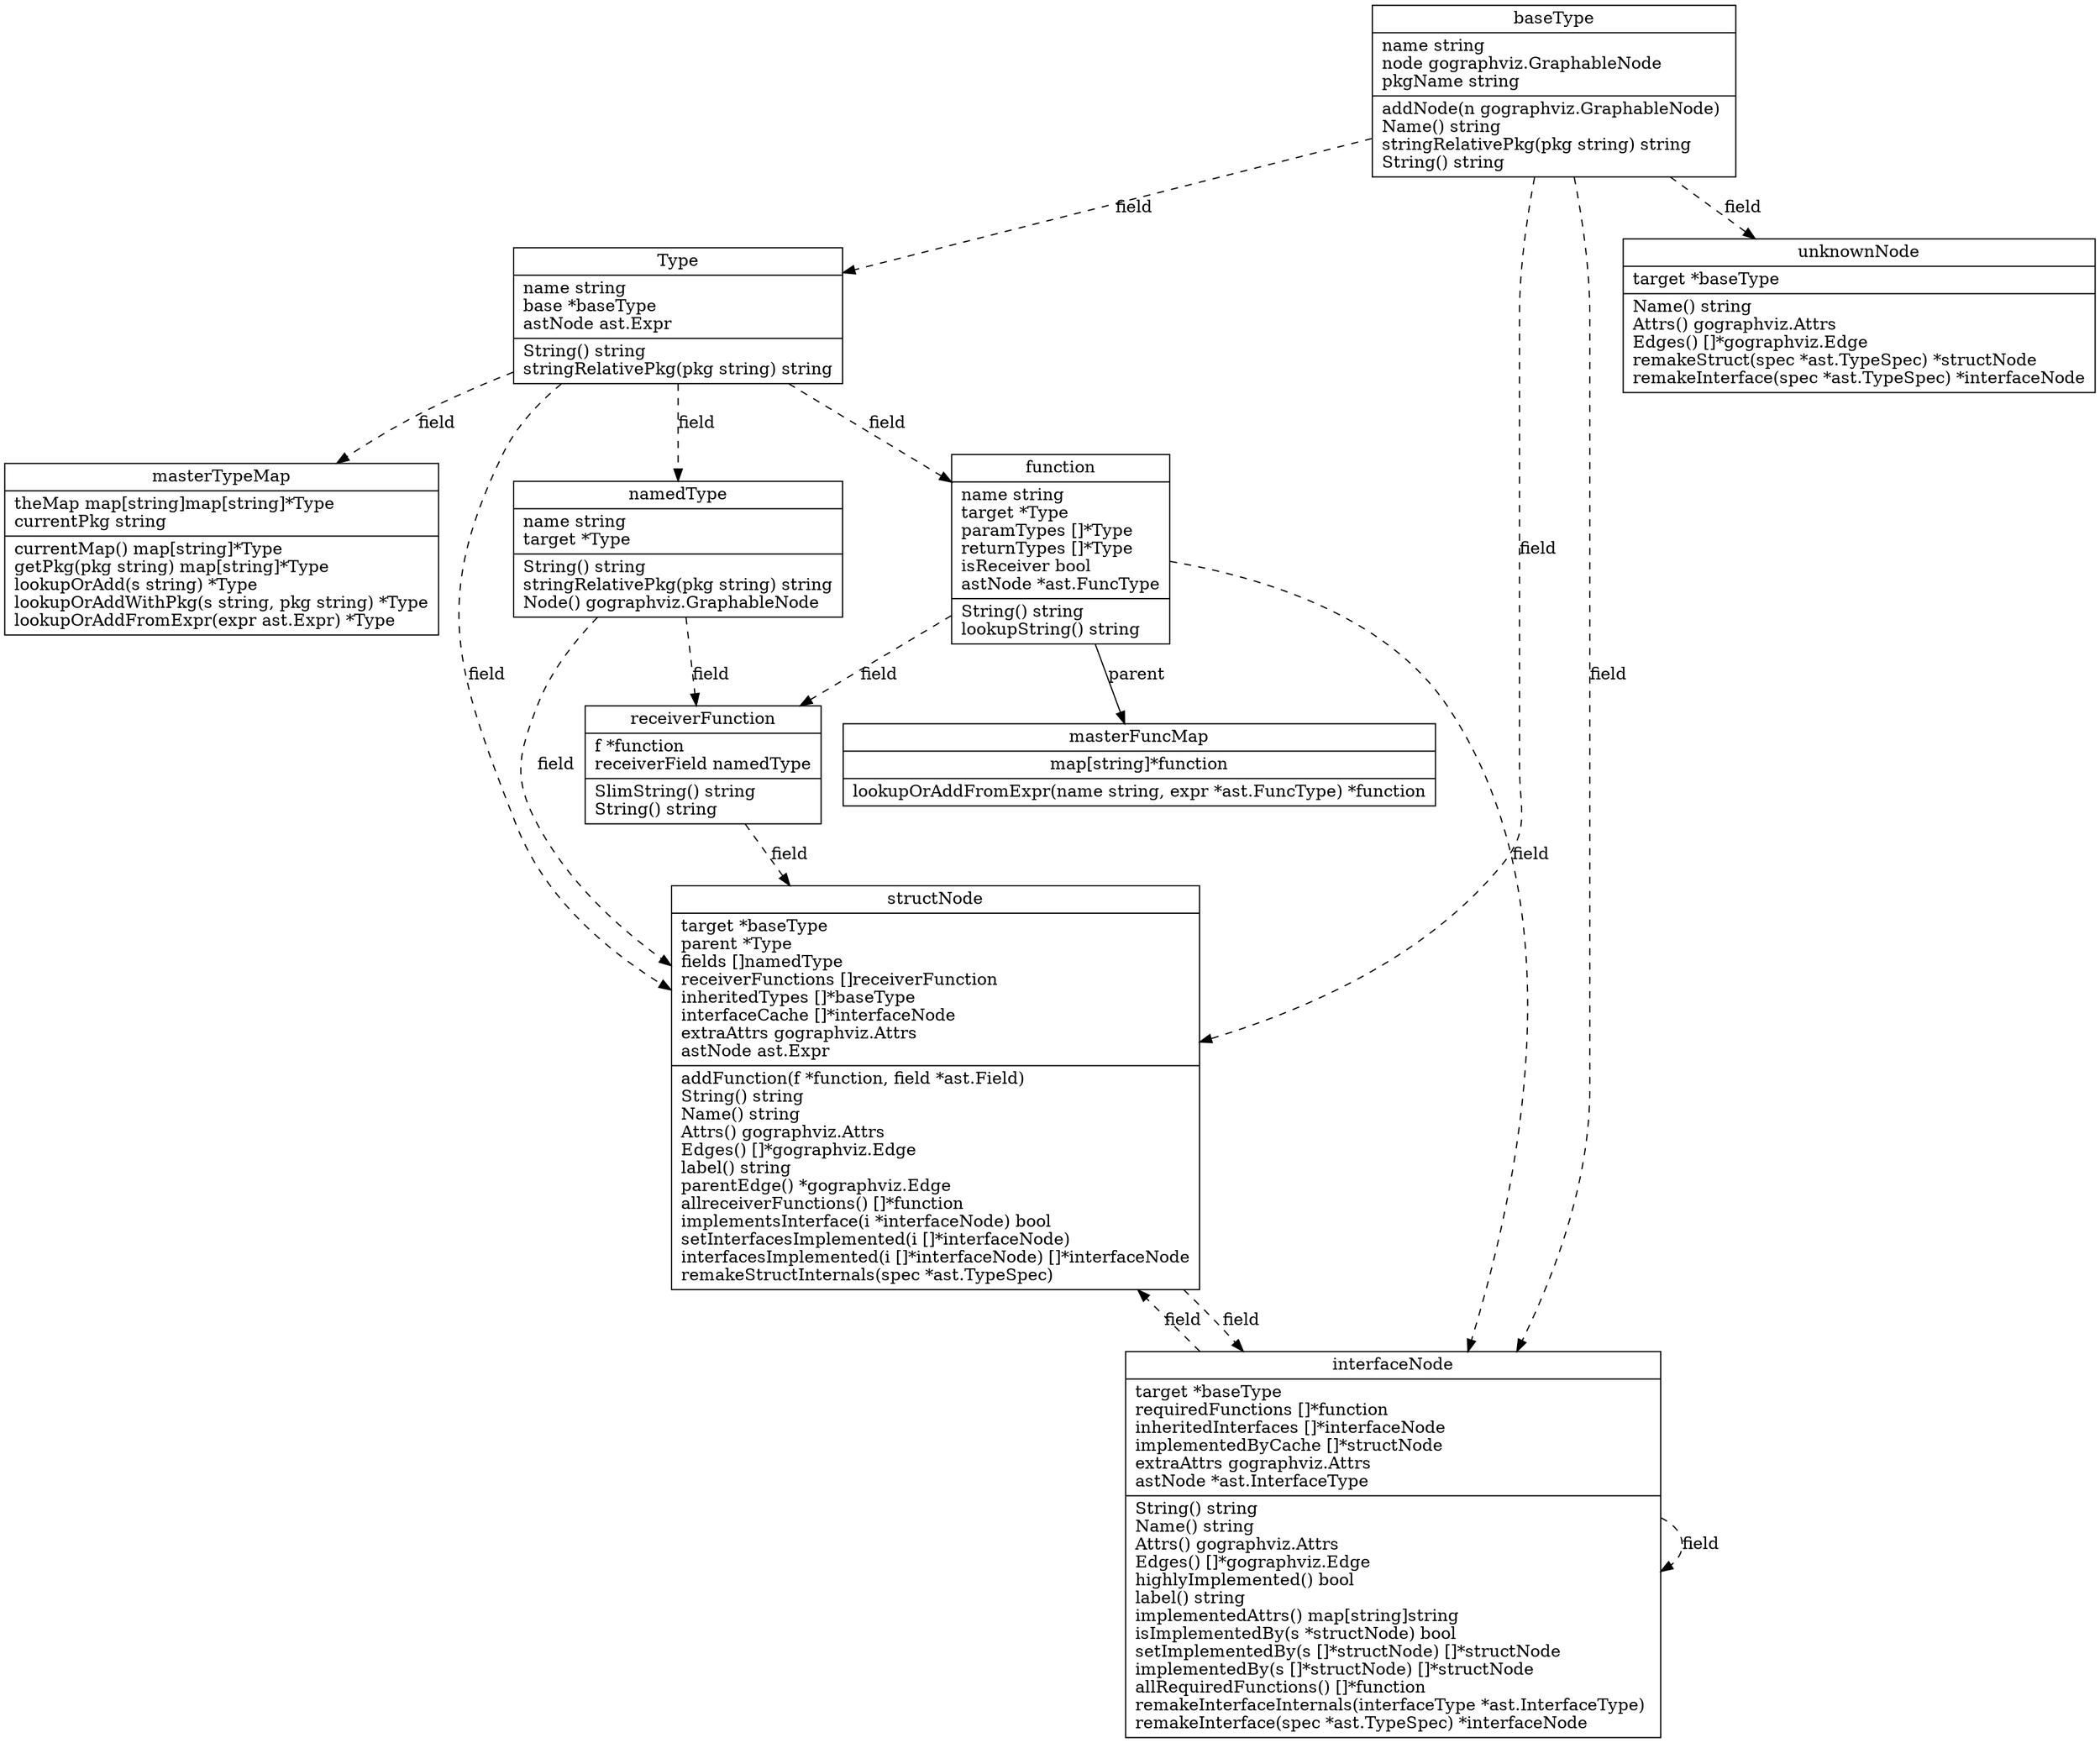 digraph golangTypeGraph {
	Type->masterTypeMap[ label=field, style=dashed ];
	Type->namedType[ label=field, style=dashed ];
	function->receiverFunction[ label=field, style=dashed ];
	namedType->receiverFunction[ label=field, style=dashed ];
	baseType->Type[ label=field, style=dashed ];
	Type->function[ label=field, style=dashed ];
	baseType->structNode[ label=field, style=dashed ];
	Type->structNode[ label=field, style=dashed ];
	namedType->structNode[ label=field, style=dashed ];
	receiverFunction->structNode[ label=field, style=dashed ];
	interfaceNode->structNode[ label=field, style=dashed ];
	baseType->unknownNode[ label=field, style=dashed ];
	baseType->interfaceNode[ label=field, style=dashed ];
	function->interfaceNode[ label=field, style=dashed ];
	interfaceNode->interfaceNode[ label=field, style=dashed ];
	structNode->interfaceNode[ label=field, style=dashed ];
	function->masterFuncMap[ label=parent, style=solid ];
	Type [ label="{Type|name string\lbase *baseType\lastNode ast.Expr\l|String() string\lstringRelativePkg(pkg string) string\l}", shape=record ];
	baseType [ label="{baseType|name string\lnode gographviz.GraphableNode\lpkgName string\l|addNode(n gographviz.GraphableNode) \lName() string\lstringRelativePkg(pkg string) string\lString() string\l}", shape=record ];
	function [ label="{function|name string\ltarget *Type\lparamTypes []*Type\lreturnTypes []*Type\lisReceiver bool\lastNode *ast.FuncType\l|String() string\llookupString() string\l}", shape=record ];
	interfaceNode [ label="{interfaceNode|target *baseType\lrequiredFunctions []*function\linheritedInterfaces []*interfaceNode\limplementedByCache []*structNode\lextraAttrs gographviz.Attrs\lastNode *ast.InterfaceType\l|String() string\lName() string\lAttrs() gographviz.Attrs\lEdges() []*gographviz.Edge\lhighlyImplemented() bool\llabel() string\limplementedAttrs() map[string]string\lisImplementedBy(s *structNode) bool\lsetImplementedBy(s []*structNode) []*structNode\limplementedBy(s []*structNode) []*structNode\lallRequiredFunctions() []*function\lremakeInterfaceInternals(interfaceType *ast.InterfaceType) \lremakeInterface(spec *ast.TypeSpec) *interfaceNode\l}", shape=record ];
	masterFuncMap [ label="{masterFuncMap|map[string]*function|lookupOrAddFromExpr(name string, expr *ast.FuncType) *function\l}", shape=record ];
	masterTypeMap [ label="{masterTypeMap|theMap map[string]map[string]*Type\lcurrentPkg string\l|currentMap() map[string]*Type\lgetPkg(pkg string) map[string]*Type\llookupOrAdd(s string) *Type\llookupOrAddWithPkg(s string, pkg string) *Type\llookupOrAddFromExpr(expr ast.Expr) *Type\l}", shape=record ];
	namedType [ label="{namedType|name string\ltarget *Type\l|String() string\lstringRelativePkg(pkg string) string\lNode() gographviz.GraphableNode\l}", shape=record ];
	receiverFunction [ label="{receiverFunction|f *function\lreceiverField namedType\l|SlimString() string\lString() string\l}", shape=record ];
	structNode [ label="{structNode|target *baseType\lparent *Type\lfields []namedType\lreceiverFunctions []receiverFunction\linheritedTypes []*baseType\linterfaceCache []*interfaceNode\lextraAttrs gographviz.Attrs\lastNode ast.Expr\l|addFunction(f *function, field *ast.Field) \lString() string\lName() string\lAttrs() gographviz.Attrs\lEdges() []*gographviz.Edge\llabel() string\lparentEdge() *gographviz.Edge\lallreceiverFunctions() []*function\limplementsInterface(i *interfaceNode) bool\lsetInterfacesImplemented(i []*interfaceNode) \linterfacesImplemented(i []*interfaceNode) []*interfaceNode\lremakeStructInternals(spec *ast.TypeSpec) \l}", shape=record ];
	unknownNode [ label="{unknownNode|target *baseType\l|Name() string\lAttrs() gographviz.Attrs\lEdges() []*gographviz.Edge\lremakeStruct(spec *ast.TypeSpec) *structNode\lremakeInterface(spec *ast.TypeSpec) *interfaceNode\l}", shape=record ];

}


